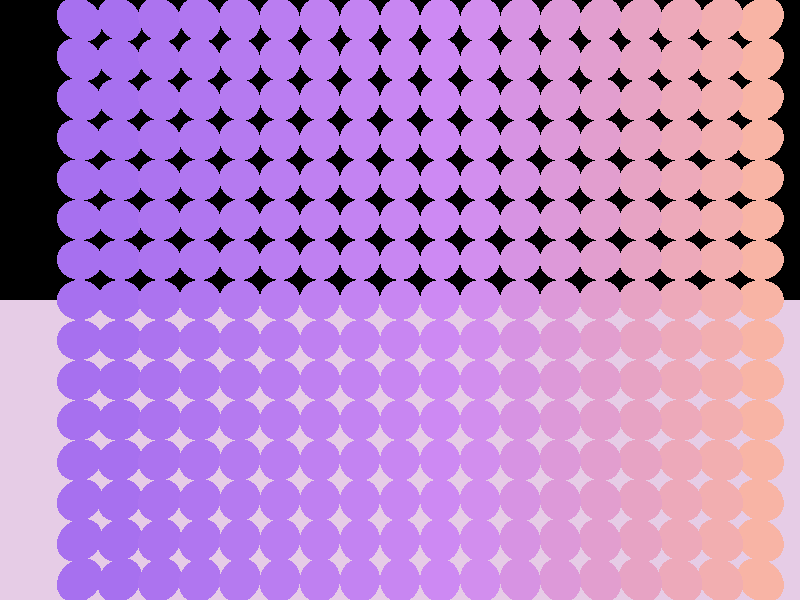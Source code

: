 camera {
  location <0, 0, -15>  
  up <0, 1, 0>  
  right <1.333, 0, 0>  
  look_at <0, 0, 0>  
}

light_source {<10, 10, -10> color rgb <3.5, 3.5, 3.5>}

light_source {<-10, 10, -10> color rgb <1.5, 1.5, 1.5>}

plane { <0, 1, 0>, -12
  pigment { color rgb <0.9, 0.8, 0.9> }
  finish {
     ambient 0.3 diffuse 0.5 specular 0 roughness 0 ior 0 reflection 0.6 refraction 0
  }
  translate <0, 0, 0>
  scale <1, 1, 1>
  rotate <0, 0, 0>
}

sphere { <0, 0, 0>, 0.5
  pigment { color rgb <0.654902, 0.439216, 0.937255> }
  finish {
     ambient 0.2 diffuse 0.4 specular 0 roughness 0 ior 0 reflection 0.8 refraction 0
  }
  translate <-8, -7, 0>
  scale <1, 1, 1>
  rotate <0, 0, 0>
}

sphere { <0, 0, 0>, 0.5
  pigment { color rgb <0.654902, 0.439216, 0.937255> }
  finish {
     ambient 0.2 diffuse 0.4 specular 0 roughness 0 ior 0 reflection 0.8 refraction 0
  }
  translate <-8, -6, 0>
  scale <1, 1, 1>
  rotate <0, 0, 0>
}

sphere { <0, 0, 0>, 0.5
  pigment { color rgb <0.654902, 0.439216, 0.937255> }
  finish {
     ambient 0.2 diffuse 0.4 specular 0 roughness 0 ior 0 reflection 0.8 refraction 0
  }
  translate <-8, -5, 0>
  scale <1, 1, 1>
  rotate <0, 0, 0>
}

sphere { <0, 0, 0>, 0.5
  pigment { color rgb <0.654902, 0.439216, 0.937255> }
  finish {
     ambient 0.2 diffuse 0.4 specular 0 roughness 0 ior 0 reflection 0.8 refraction 0
  }
  translate <-8, -4, 0>
  scale <1, 1, 1>
  rotate <0, 0, 0>
}

sphere { <0, 0, 0>, 0.5
  pigment { color rgb <0.654902, 0.439216, 0.937255> }
  finish {
     ambient 0.2 diffuse 0.4 specular 0 roughness 0 ior 0 reflection 0.8 refraction 0
  }
  translate <-8, -3, 0>
  scale <1, 1, 1>
  rotate <0, 0, 0>
}

sphere { <0, 0, 0>, 0.5
  pigment { color rgb <0.654902, 0.439216, 0.937255> }
  finish {
     ambient 0.2 diffuse 0.4 specular 0 roughness 0 ior 0 reflection 0.8 refraction 0
  }
  translate <-8, -2, 0>
  scale <1, 1, 1>
  rotate <0, 0, 0>
}

sphere { <0, 0, 0>, 0.5
  pigment { color rgb <0.654902, 0.439216, 0.937255> }
  finish {
     ambient 0.2 diffuse 0.4 specular 0 roughness 0 ior 0 reflection 0.8 refraction 0
  }
  translate <-8, -1, 0>
  scale <1, 1, 1>
  rotate <0, 0, 0>
}

sphere { <0, 0, 0>, 0.5
  pigment { color rgb <0.654902, 0.439216, 0.937255> }
  finish {
     ambient 0.2 diffuse 0.4 specular 0 roughness 0 ior 0 reflection 0.8 refraction 0
  }
  translate <-8, 0, 0>
  scale <1, 1, 1>
  rotate <0, 0, 0>
}

sphere { <0, 0, 0>, 0.5
  pigment { color rgb <0.654902, 0.439216, 0.937255> }
  finish {
     ambient 0.2 diffuse 0.4 specular 0 roughness 0 ior 0 reflection 0.8 refraction 0
  }
  translate <-8, 1, 0>
  scale <1, 1, 1>
  rotate <0, 0, 0>
}

sphere { <0, 0, 0>, 0.5
  pigment { color rgb <0.654902, 0.439216, 0.937255> }
  finish {
     ambient 0.2 diffuse 0.4 specular 0 roughness 0 ior 0 reflection 0.8 refraction 0
  }
  translate <-8, 2, 0>
  scale <1, 1, 1>
  rotate <0, 0, 0>
}

sphere { <0, 0, 0>, 0.5
  pigment { color rgb <0.654902, 0.439216, 0.937255> }
  finish {
     ambient 0.2 diffuse 0.4 specular 0 roughness 0 ior 0 reflection 0.8 refraction 0
  }
  translate <-8, 3, 0>
  scale <1, 1, 1>
  rotate <0, 0, 0>
}

sphere { <0, 0, 0>, 0.5
  pigment { color rgb <0.654902, 0.439216, 0.937255> }
  finish {
     ambient 0.2 diffuse 0.4 specular 0 roughness 0 ior 0 reflection 0.8 refraction 0
  }
  translate <-8, 4, 0>
  scale <1, 1, 1>
  rotate <0, 0, 0>
}

sphere { <0, 0, 0>, 0.5
  pigment { color rgb <0.654902, 0.439216, 0.937255> }
  finish {
     ambient 0.2 diffuse 0.4 specular 0 roughness 0 ior 0 reflection 0.8 refraction 0
  }
  translate <-8, 5, 0>
  scale <1, 1, 1>
  rotate <0, 0, 0>
}

sphere { <0, 0, 0>, 0.5
  pigment { color rgb <0.654902, 0.439216, 0.937255> }
  finish {
     ambient 0.2 diffuse 0.4 specular 0 roughness 0 ior 0 reflection 0.8 refraction 0
  }
  translate <-8, 6, 0>
  scale <1, 1, 1>
  rotate <0, 0, 0>
}

sphere { <0, 0, 0>, 0.5
  pigment { color rgb <0.654902, 0.439216, 0.937255> }
  finish {
     ambient 0.2 diffuse 0.4 specular 0 roughness 0 ior 0 reflection 0.8 refraction 0
  }
  translate <-8, 7, 0>
  scale <1, 1, 1>
  rotate <0, 0, 0>
}

sphere { <0, 0, 0>, 0.5
  pigment { color rgb <0.654902, 0.439216, 0.937255> }
  finish {
     ambient 0.2 diffuse 0.4 specular 0 roughness 0 ior 0 reflection 0.8 refraction 0
  }
  translate <-7, -7, 0>
  scale <1, 1, 1>
  rotate <0, 0, 0>
}

sphere { <0, 0, 0>, 0.5
  pigment { color rgb <0.654902, 0.439216, 0.937255> }
  finish {
     ambient 0.2 diffuse 0.4 specular 0 roughness 0 ior 0 reflection 0.8 refraction 0
  }
  translate <-7, -6, 0>
  scale <1, 1, 1>
  rotate <0, 0, 0>
}

sphere { <0, 0, 0>, 0.5
  pigment { color rgb <0.654902, 0.439216, 0.937255> }
  finish {
     ambient 0.2 diffuse 0.4 specular 0 roughness 0 ior 0 reflection 0.8 refraction 0
  }
  translate <-7, -5, 0>
  scale <1, 1, 1>
  rotate <0, 0, 0>
}

sphere { <0, 0, 0>, 0.5
  pigment { color rgb <0.654902, 0.439216, 0.937255> }
  finish {
     ambient 0.2 diffuse 0.4 specular 0 roughness 0 ior 0 reflection 0.8 refraction 0
  }
  translate <-7, -4, 0>
  scale <1, 1, 1>
  rotate <0, 0, 0>
}

sphere { <0, 0, 0>, 0.5
  pigment { color rgb <0.654902, 0.439216, 0.937255> }
  finish {
     ambient 0.2 diffuse 0.4 specular 0 roughness 0 ior 0 reflection 0.8 refraction 0
  }
  translate <-7, -3, 0>
  scale <1, 1, 1>
  rotate <0, 0, 0>
}

sphere { <0, 0, 0>, 0.5
  pigment { color rgb <0.654902, 0.439216, 0.937255> }
  finish {
     ambient 0.2 diffuse 0.4 specular 0 roughness 0 ior 0 reflection 0.8 refraction 0
  }
  translate <-7, -2, 0>
  scale <1, 1, 1>
  rotate <0, 0, 0>
}

sphere { <0, 0, 0>, 0.5
  pigment { color rgb <0.654902, 0.439216, 0.937255> }
  finish {
     ambient 0.2 diffuse 0.4 specular 0 roughness 0 ior 0 reflection 0.8 refraction 0
  }
  translate <-7, -1, 0>
  scale <1, 1, 1>
  rotate <0, 0, 0>
}

sphere { <0, 0, 0>, 0.5
  pigment { color rgb <0.654902, 0.439216, 0.937255> }
  finish {
     ambient 0.2 diffuse 0.4 specular 0 roughness 0 ior 0 reflection 0.8 refraction 0
  }
  translate <-7, 0, 0>
  scale <1, 1, 1>
  rotate <0, 0, 0>
}

sphere { <0, 0, 0>, 0.5
  pigment { color rgb <0.654902, 0.439216, 0.937255> }
  finish {
     ambient 0.2 diffuse 0.4 specular 0 roughness 0 ior 0 reflection 0.8 refraction 0
  }
  translate <-7, 1, 0>
  scale <1, 1, 1>
  rotate <0, 0, 0>
}

sphere { <0, 0, 0>, 0.5
  pigment { color rgb <0.654902, 0.439216, 0.937255> }
  finish {
     ambient 0.2 diffuse 0.4 specular 0 roughness 0 ior 0 reflection 0.8 refraction 0
  }
  translate <-7, 2, 0>
  scale <1, 1, 1>
  rotate <0, 0, 0>
}

sphere { <0, 0, 0>, 0.5
  pigment { color rgb <0.654902, 0.439216, 0.937255> }
  finish {
     ambient 0.2 diffuse 0.4 specular 0 roughness 0 ior 0 reflection 0.8 refraction 0
  }
  translate <-7, 3, 0>
  scale <1, 1, 1>
  rotate <0, 0, 0>
}

sphere { <0, 0, 0>, 0.5
  pigment { color rgb <0.654902, 0.439216, 0.937255> }
  finish {
     ambient 0.2 diffuse 0.4 specular 0 roughness 0 ior 0 reflection 0.8 refraction 0
  }
  translate <-7, 4, 0>
  scale <1, 1, 1>
  rotate <0, 0, 0>
}

sphere { <0, 0, 0>, 0.5
  pigment { color rgb <0.654902, 0.439216, 0.937255> }
  finish {
     ambient 0.2 diffuse 0.4 specular 0 roughness 0 ior 0 reflection 0.8 refraction 0
  }
  translate <-7, 5, 0>
  scale <1, 1, 1>
  rotate <0, 0, 0>
}

sphere { <0, 0, 0>, 0.5
  pigment { color rgb <0.654902, 0.439216, 0.937255> }
  finish {
     ambient 0.2 diffuse 0.4 specular 0 roughness 0 ior 0 reflection 0.8 refraction 0
  }
  translate <-7, 6, 0>
  scale <1, 1, 1>
  rotate <0, 0, 0>
}

sphere { <0, 0, 0>, 0.5
  pigment { color rgb <0.654902, 0.439216, 0.937255> }
  finish {
     ambient 0.2 diffuse 0.4 specular 0 roughness 0 ior 0 reflection 0.8 refraction 0
  }
  translate <-7, 7, 0>
  scale <1, 1, 1>
  rotate <0, 0, 0>
}

sphere { <0, 0, 0>, 0.5
  pigment { color rgb <0.673356, 0.451672, 0.9391> }
  finish {
     ambient 0.2 diffuse 0.4 specular 0 roughness 0 ior 0 reflection 0.8 refraction 0
  }
  translate <-6, -7, 0>
  scale <1, 1, 1>
  rotate <0, 0, 0>
}

sphere { <0, 0, 0>, 0.5
  pigment { color rgb <0.673356, 0.451672, 0.9391> }
  finish {
     ambient 0.2 diffuse 0.4 specular 0 roughness 0 ior 0 reflection 0.8 refraction 0
  }
  translate <-6, -6, 0>
  scale <1, 1, 1>
  rotate <0, 0, 0>
}

sphere { <0, 0, 0>, 0.5
  pigment { color rgb <0.673356, 0.451672, 0.9391> }
  finish {
     ambient 0.2 diffuse 0.4 specular 0 roughness 0 ior 0 reflection 0.8 refraction 0
  }
  translate <-6, -5, 0>
  scale <1, 1, 1>
  rotate <0, 0, 0>
}

sphere { <0, 0, 0>, 0.5
  pigment { color rgb <0.673356, 0.451672, 0.9391> }
  finish {
     ambient 0.2 diffuse 0.4 specular 0 roughness 0 ior 0 reflection 0.8 refraction 0
  }
  translate <-6, -4, 0>
  scale <1, 1, 1>
  rotate <0, 0, 0>
}

sphere { <0, 0, 0>, 0.5
  pigment { color rgb <0.673356, 0.451672, 0.9391> }
  finish {
     ambient 0.2 diffuse 0.4 specular 0 roughness 0 ior 0 reflection 0.8 refraction 0
  }
  translate <-6, -3, 0>
  scale <1, 1, 1>
  rotate <0, 0, 0>
}

sphere { <0, 0, 0>, 0.5
  pigment { color rgb <0.673356, 0.451672, 0.9391> }
  finish {
     ambient 0.2 diffuse 0.4 specular 0 roughness 0 ior 0 reflection 0.8 refraction 0
  }
  translate <-6, -2, 0>
  scale <1, 1, 1>
  rotate <0, 0, 0>
}

sphere { <0, 0, 0>, 0.5
  pigment { color rgb <0.673356, 0.451672, 0.9391> }
  finish {
     ambient 0.2 diffuse 0.4 specular 0 roughness 0 ior 0 reflection 0.8 refraction 0
  }
  translate <-6, -1, 0>
  scale <1, 1, 1>
  rotate <0, 0, 0>
}

sphere { <0, 0, 0>, 0.5
  pigment { color rgb <0.673356, 0.451672, 0.9391> }
  finish {
     ambient 0.2 diffuse 0.4 specular 0 roughness 0 ior 0 reflection 0.8 refraction 0
  }
  translate <-6, 0, 0>
  scale <1, 1, 1>
  rotate <0, 0, 0>
}

sphere { <0, 0, 0>, 0.5
  pigment { color rgb <0.673356, 0.451672, 0.9391> }
  finish {
     ambient 0.2 diffuse 0.4 specular 0 roughness 0 ior 0 reflection 0.8 refraction 0
  }
  translate <-6, 1, 0>
  scale <1, 1, 1>
  rotate <0, 0, 0>
}

sphere { <0, 0, 0>, 0.5
  pigment { color rgb <0.673356, 0.451672, 0.9391> }
  finish {
     ambient 0.2 diffuse 0.4 specular 0 roughness 0 ior 0 reflection 0.8 refraction 0
  }
  translate <-6, 2, 0>
  scale <1, 1, 1>
  rotate <0, 0, 0>
}

sphere { <0, 0, 0>, 0.5
  pigment { color rgb <0.673356, 0.451672, 0.9391> }
  finish {
     ambient 0.2 diffuse 0.4 specular 0 roughness 0 ior 0 reflection 0.8 refraction 0
  }
  translate <-6, 3, 0>
  scale <1, 1, 1>
  rotate <0, 0, 0>
}

sphere { <0, 0, 0>, 0.5
  pigment { color rgb <0.673356, 0.451672, 0.9391> }
  finish {
     ambient 0.2 diffuse 0.4 specular 0 roughness 0 ior 0 reflection 0.8 refraction 0
  }
  translate <-6, 4, 0>
  scale <1, 1, 1>
  rotate <0, 0, 0>
}

sphere { <0, 0, 0>, 0.5
  pigment { color rgb <0.673356, 0.451672, 0.9391> }
  finish {
     ambient 0.2 diffuse 0.4 specular 0 roughness 0 ior 0 reflection 0.8 refraction 0
  }
  translate <-6, 5, 0>
  scale <1, 1, 1>
  rotate <0, 0, 0>
}

sphere { <0, 0, 0>, 0.5
  pigment { color rgb <0.673356, 0.451672, 0.9391> }
  finish {
     ambient 0.2 diffuse 0.4 specular 0 roughness 0 ior 0 reflection 0.8 refraction 0
  }
  translate <-6, 6, 0>
  scale <1, 1, 1>
  rotate <0, 0, 0>
}

sphere { <0, 0, 0>, 0.5
  pigment { color rgb <0.673356, 0.451672, 0.9391> }
  finish {
     ambient 0.2 diffuse 0.4 specular 0 roughness 0 ior 0 reflection 0.8 refraction 0
  }
  translate <-6, 7, 0>
  scale <1, 1, 1>
  rotate <0, 0, 0>
}

sphere { <0, 0, 0>, 0.5
  pigment { color rgb <0.691811, 0.464129, 0.940946> }
  finish {
     ambient 0.2 diffuse 0.4 specular 0 roughness 0 ior 0 reflection 0.8 refraction 0
  }
  translate <-5, -7, 0>
  scale <1, 1, 1>
  rotate <0, 0, 0>
}

sphere { <0, 0, 0>, 0.5
  pigment { color rgb <0.691811, 0.464129, 0.940946> }
  finish {
     ambient 0.2 diffuse 0.4 specular 0 roughness 0 ior 0 reflection 0.8 refraction 0
  }
  translate <-5, -6, 0>
  scale <1, 1, 1>
  rotate <0, 0, 0>
}

sphere { <0, 0, 0>, 0.5
  pigment { color rgb <0.691811, 0.464129, 0.940946> }
  finish {
     ambient 0.2 diffuse 0.4 specular 0 roughness 0 ior 0 reflection 0.8 refraction 0
  }
  translate <-5, -5, 0>
  scale <1, 1, 1>
  rotate <0, 0, 0>
}

sphere { <0, 0, 0>, 0.5
  pigment { color rgb <0.691811, 0.464129, 0.940946> }
  finish {
     ambient 0.2 diffuse 0.4 specular 0 roughness 0 ior 0 reflection 0.8 refraction 0
  }
  translate <-5, -4, 0>
  scale <1, 1, 1>
  rotate <0, 0, 0>
}

sphere { <0, 0, 0>, 0.5
  pigment { color rgb <0.691811, 0.464129, 0.940946> }
  finish {
     ambient 0.2 diffuse 0.4 specular 0 roughness 0 ior 0 reflection 0.8 refraction 0
  }
  translate <-5, -3, 0>
  scale <1, 1, 1>
  rotate <0, 0, 0>
}

sphere { <0, 0, 0>, 0.5
  pigment { color rgb <0.691811, 0.464129, 0.940946> }
  finish {
     ambient 0.2 diffuse 0.4 specular 0 roughness 0 ior 0 reflection 0.8 refraction 0
  }
  translate <-5, -2, 0>
  scale <1, 1, 1>
  rotate <0, 0, 0>
}

sphere { <0, 0, 0>, 0.5
  pigment { color rgb <0.691811, 0.464129, 0.940946> }
  finish {
     ambient 0.2 diffuse 0.4 specular 0 roughness 0 ior 0 reflection 0.8 refraction 0
  }
  translate <-5, -1, 0>
  scale <1, 1, 1>
  rotate <0, 0, 0>
}

sphere { <0, 0, 0>, 0.5
  pigment { color rgb <0.691811, 0.464129, 0.940946> }
  finish {
     ambient 0.2 diffuse 0.4 specular 0 roughness 0 ior 0 reflection 0.8 refraction 0
  }
  translate <-5, 0, 0>
  scale <1, 1, 1>
  rotate <0, 0, 0>
}

sphere { <0, 0, 0>, 0.5
  pigment { color rgb <0.691811, 0.464129, 0.940946> }
  finish {
     ambient 0.2 diffuse 0.4 specular 0 roughness 0 ior 0 reflection 0.8 refraction 0
  }
  translate <-5, 1, 0>
  scale <1, 1, 1>
  rotate <0, 0, 0>
}

sphere { <0, 0, 0>, 0.5
  pigment { color rgb <0.691811, 0.464129, 0.940946> }
  finish {
     ambient 0.2 diffuse 0.4 specular 0 roughness 0 ior 0 reflection 0.8 refraction 0
  }
  translate <-5, 2, 0>
  scale <1, 1, 1>
  rotate <0, 0, 0>
}

sphere { <0, 0, 0>, 0.5
  pigment { color rgb <0.691811, 0.464129, 0.940946> }
  finish {
     ambient 0.2 diffuse 0.4 specular 0 roughness 0 ior 0 reflection 0.8 refraction 0
  }
  translate <-5, 3, 0>
  scale <1, 1, 1>
  rotate <0, 0, 0>
}

sphere { <0, 0, 0>, 0.5
  pigment { color rgb <0.691811, 0.464129, 0.940946> }
  finish {
     ambient 0.2 diffuse 0.4 specular 0 roughness 0 ior 0 reflection 0.8 refraction 0
  }
  translate <-5, 4, 0>
  scale <1, 1, 1>
  rotate <0, 0, 0>
}

sphere { <0, 0, 0>, 0.5
  pigment { color rgb <0.691811, 0.464129, 0.940946> }
  finish {
     ambient 0.2 diffuse 0.4 specular 0 roughness 0 ior 0 reflection 0.8 refraction 0
  }
  translate <-5, 5, 0>
  scale <1, 1, 1>
  rotate <0, 0, 0>
}

sphere { <0, 0, 0>, 0.5
  pigment { color rgb <0.691811, 0.464129, 0.940946> }
  finish {
     ambient 0.2 diffuse 0.4 specular 0 roughness 0 ior 0 reflection 0.8 refraction 0
  }
  translate <-5, 6, 0>
  scale <1, 1, 1>
  rotate <0, 0, 0>
}

sphere { <0, 0, 0>, 0.5
  pigment { color rgb <0.691811, 0.464129, 0.940946> }
  finish {
     ambient 0.2 diffuse 0.4 specular 0 roughness 0 ior 0 reflection 0.8 refraction 0
  }
  translate <-5, 7, 0>
  scale <1, 1, 1>
  rotate <0, 0, 0>
}

sphere { <0, 0, 0>, 0.5
  pigment { color rgb <0.710265, 0.476586, 0.942791> }
  finish {
     ambient 0.2 diffuse 0.4 specular 0 roughness 0 ior 0 reflection 0.8 refraction 0
  }
  translate <-4, -7, 0>
  scale <1, 1, 1>
  rotate <0, 0, 0>
}

sphere { <0, 0, 0>, 0.5
  pigment { color rgb <0.710265, 0.476586, 0.942791> }
  finish {
     ambient 0.2 diffuse 0.4 specular 0 roughness 0 ior 0 reflection 0.8 refraction 0
  }
  translate <-4, -6, 0>
  scale <1, 1, 1>
  rotate <0, 0, 0>
}

sphere { <0, 0, 0>, 0.5
  pigment { color rgb <0.710265, 0.476586, 0.942791> }
  finish {
     ambient 0.2 diffuse 0.4 specular 0 roughness 0 ior 0 reflection 0.8 refraction 0
  }
  translate <-4, -5, 0>
  scale <1, 1, 1>
  rotate <0, 0, 0>
}

sphere { <0, 0, 0>, 0.5
  pigment { color rgb <0.710265, 0.476586, 0.942791> }
  finish {
     ambient 0.2 diffuse 0.4 specular 0 roughness 0 ior 0 reflection 0.8 refraction 0
  }
  translate <-4, -4, 0>
  scale <1, 1, 1>
  rotate <0, 0, 0>
}

sphere { <0, 0, 0>, 0.5
  pigment { color rgb <0.710265, 0.476586, 0.942791> }
  finish {
     ambient 0.2 diffuse 0.4 specular 0 roughness 0 ior 0 reflection 0.8 refraction 0
  }
  translate <-4, -3, 0>
  scale <1, 1, 1>
  rotate <0, 0, 0>
}

sphere { <0, 0, 0>, 0.5
  pigment { color rgb <0.710265, 0.476586, 0.942791> }
  finish {
     ambient 0.2 diffuse 0.4 specular 0 roughness 0 ior 0 reflection 0.8 refraction 0
  }
  translate <-4, -2, 0>
  scale <1, 1, 1>
  rotate <0, 0, 0>
}

sphere { <0, 0, 0>, 0.5
  pigment { color rgb <0.710265, 0.476586, 0.942791> }
  finish {
     ambient 0.2 diffuse 0.4 specular 0 roughness 0 ior 0 reflection 0.8 refraction 0
  }
  translate <-4, -1, 0>
  scale <1, 1, 1>
  rotate <0, 0, 0>
}

sphere { <0, 0, 0>, 0.5
  pigment { color rgb <0.710265, 0.476586, 0.942791> }
  finish {
     ambient 0.2 diffuse 0.4 specular 0 roughness 0 ior 0 reflection 0.8 refraction 0
  }
  translate <-4, 0, 0>
  scale <1, 1, 1>
  rotate <0, 0, 0>
}

sphere { <0, 0, 0>, 0.5
  pigment { color rgb <0.710265, 0.476586, 0.942791> }
  finish {
     ambient 0.2 diffuse 0.4 specular 0 roughness 0 ior 0 reflection 0.8 refraction 0
  }
  translate <-4, 1, 0>
  scale <1, 1, 1>
  rotate <0, 0, 0>
}

sphere { <0, 0, 0>, 0.5
  pigment { color rgb <0.710265, 0.476586, 0.942791> }
  finish {
     ambient 0.2 diffuse 0.4 specular 0 roughness 0 ior 0 reflection 0.8 refraction 0
  }
  translate <-4, 2, 0>
  scale <1, 1, 1>
  rotate <0, 0, 0>
}

sphere { <0, 0, 0>, 0.5
  pigment { color rgb <0.710265, 0.476586, 0.942791> }
  finish {
     ambient 0.2 diffuse 0.4 specular 0 roughness 0 ior 0 reflection 0.8 refraction 0
  }
  translate <-4, 3, 0>
  scale <1, 1, 1>
  rotate <0, 0, 0>
}

sphere { <0, 0, 0>, 0.5
  pigment { color rgb <0.710265, 0.476586, 0.942791> }
  finish {
     ambient 0.2 diffuse 0.4 specular 0 roughness 0 ior 0 reflection 0.8 refraction 0
  }
  translate <-4, 4, 0>
  scale <1, 1, 1>
  rotate <0, 0, 0>
}

sphere { <0, 0, 0>, 0.5
  pigment { color rgb <0.710265, 0.476586, 0.942791> }
  finish {
     ambient 0.2 diffuse 0.4 specular 0 roughness 0 ior 0 reflection 0.8 refraction 0
  }
  translate <-4, 5, 0>
  scale <1, 1, 1>
  rotate <0, 0, 0>
}

sphere { <0, 0, 0>, 0.5
  pigment { color rgb <0.710265, 0.476586, 0.942791> }
  finish {
     ambient 0.2 diffuse 0.4 specular 0 roughness 0 ior 0 reflection 0.8 refraction 0
  }
  translate <-4, 6, 0>
  scale <1, 1, 1>
  rotate <0, 0, 0>
}

sphere { <0, 0, 0>, 0.5
  pigment { color rgb <0.710265, 0.476586, 0.942791> }
  finish {
     ambient 0.2 diffuse 0.4 specular 0 roughness 0 ior 0 reflection 0.8 refraction 0
  }
  translate <-4, 7, 0>
  scale <1, 1, 1>
  rotate <0, 0, 0>
}

sphere { <0, 0, 0>, 0.5
  pigment { color rgb <0.72872, 0.489043, 0.944637> }
  finish {
     ambient 0.2 diffuse 0.4 specular 0 roughness 0 ior 0 reflection 0.8 refraction 0
  }
  translate <-3, -7, 0>
  scale <1, 1, 1>
  rotate <0, 0, 0>
}

sphere { <0, 0, 0>, 0.5
  pigment { color rgb <0.72872, 0.489043, 0.944637> }
  finish {
     ambient 0.2 diffuse 0.4 specular 0 roughness 0 ior 0 reflection 0.8 refraction 0
  }
  translate <-3, -6, 0>
  scale <1, 1, 1>
  rotate <0, 0, 0>
}

sphere { <0, 0, 0>, 0.5
  pigment { color rgb <0.72872, 0.489043, 0.944637> }
  finish {
     ambient 0.2 diffuse 0.4 specular 0 roughness 0 ior 0 reflection 0.8 refraction 0
  }
  translate <-3, -5, 0>
  scale <1, 1, 1>
  rotate <0, 0, 0>
}

sphere { <0, 0, 0>, 0.5
  pigment { color rgb <0.72872, 0.489043, 0.944637> }
  finish {
     ambient 0.2 diffuse 0.4 specular 0 roughness 0 ior 0 reflection 0.8 refraction 0
  }
  translate <-3, -4, 0>
  scale <1, 1, 1>
  rotate <0, 0, 0>
}

sphere { <0, 0, 0>, 0.5
  pigment { color rgb <0.72872, 0.489043, 0.944637> }
  finish {
     ambient 0.2 diffuse 0.4 specular 0 roughness 0 ior 0 reflection 0.8 refraction 0
  }
  translate <-3, -3, 0>
  scale <1, 1, 1>
  rotate <0, 0, 0>
}

sphere { <0, 0, 0>, 0.5
  pigment { color rgb <0.72872, 0.489043, 0.944637> }
  finish {
     ambient 0.2 diffuse 0.4 specular 0 roughness 0 ior 0 reflection 0.8 refraction 0
  }
  translate <-3, -2, 0>
  scale <1, 1, 1>
  rotate <0, 0, 0>
}

sphere { <0, 0, 0>, 0.5
  pigment { color rgb <0.72872, 0.489043, 0.944637> }
  finish {
     ambient 0.2 diffuse 0.4 specular 0 roughness 0 ior 0 reflection 0.8 refraction 0
  }
  translate <-3, -1, 0>
  scale <1, 1, 1>
  rotate <0, 0, 0>
}

sphere { <0, 0, 0>, 0.5
  pigment { color rgb <0.72872, 0.489043, 0.944637> }
  finish {
     ambient 0.2 diffuse 0.4 specular 0 roughness 0 ior 0 reflection 0.8 refraction 0
  }
  translate <-3, 0, 0>
  scale <1, 1, 1>
  rotate <0, 0, 0>
}

sphere { <0, 0, 0>, 0.5
  pigment { color rgb <0.72872, 0.489043, 0.944637> }
  finish {
     ambient 0.2 diffuse 0.4 specular 0 roughness 0 ior 0 reflection 0.8 refraction 0
  }
  translate <-3, 1, 0>
  scale <1, 1, 1>
  rotate <0, 0, 0>
}

sphere { <0, 0, 0>, 0.5
  pigment { color rgb <0.72872, 0.489043, 0.944637> }
  finish {
     ambient 0.2 diffuse 0.4 specular 0 roughness 0 ior 0 reflection 0.8 refraction 0
  }
  translate <-3, 2, 0>
  scale <1, 1, 1>
  rotate <0, 0, 0>
}

sphere { <0, 0, 0>, 0.5
  pigment { color rgb <0.72872, 0.489043, 0.944637> }
  finish {
     ambient 0.2 diffuse 0.4 specular 0 roughness 0 ior 0 reflection 0.8 refraction 0
  }
  translate <-3, 3, 0>
  scale <1, 1, 1>
  rotate <0, 0, 0>
}

sphere { <0, 0, 0>, 0.5
  pigment { color rgb <0.72872, 0.489043, 0.944637> }
  finish {
     ambient 0.2 diffuse 0.4 specular 0 roughness 0 ior 0 reflection 0.8 refraction 0
  }
  translate <-3, 4, 0>
  scale <1, 1, 1>
  rotate <0, 0, 0>
}

sphere { <0, 0, 0>, 0.5
  pigment { color rgb <0.72872, 0.489043, 0.944637> }
  finish {
     ambient 0.2 diffuse 0.4 specular 0 roughness 0 ior 0 reflection 0.8 refraction 0
  }
  translate <-3, 5, 0>
  scale <1, 1, 1>
  rotate <0, 0, 0>
}

sphere { <0, 0, 0>, 0.5
  pigment { color rgb <0.72872, 0.489043, 0.944637> }
  finish {
     ambient 0.2 diffuse 0.4 specular 0 roughness 0 ior 0 reflection 0.8 refraction 0
  }
  translate <-3, 6, 0>
  scale <1, 1, 1>
  rotate <0, 0, 0>
}

sphere { <0, 0, 0>, 0.5
  pigment { color rgb <0.72872, 0.489043, 0.944637> }
  finish {
     ambient 0.2 diffuse 0.4 specular 0 roughness 0 ior 0 reflection 0.8 refraction 0
  }
  translate <-3, 7, 0>
  scale <1, 1, 1>
  rotate <0, 0, 0>
}

sphere { <0, 0, 0>, 0.5
  pigment { color rgb <0.747174, 0.501499, 0.946482> }
  finish {
     ambient 0.2 diffuse 0.4 specular 0 roughness 0 ior 0 reflection 0.8 refraction 0
  }
  translate <-2, -7, 0>
  scale <1, 1, 1>
  rotate <0, 0, 0>
}

sphere { <0, 0, 0>, 0.5
  pigment { color rgb <0.747174, 0.501499, 0.946482> }
  finish {
     ambient 0.2 diffuse 0.4 specular 0 roughness 0 ior 0 reflection 0.8 refraction 0
  }
  translate <-2, -6, 0>
  scale <1, 1, 1>
  rotate <0, 0, 0>
}

sphere { <0, 0, 0>, 0.5
  pigment { color rgb <0.747174, 0.501499, 0.946482> }
  finish {
     ambient 0.2 diffuse 0.4 specular 0 roughness 0 ior 0 reflection 0.8 refraction 0
  }
  translate <-2, -5, 0>
  scale <1, 1, 1>
  rotate <0, 0, 0>
}

sphere { <0, 0, 0>, 0.5
  pigment { color rgb <0.747174, 0.501499, 0.946482> }
  finish {
     ambient 0.2 diffuse 0.4 specular 0 roughness 0 ior 0 reflection 0.8 refraction 0
  }
  translate <-2, -4, 0>
  scale <1, 1, 1>
  rotate <0, 0, 0>
}

sphere { <0, 0, 0>, 0.5
  pigment { color rgb <0.747174, 0.501499, 0.946482> }
  finish {
     ambient 0.2 diffuse 0.4 specular 0 roughness 0 ior 0 reflection 0.8 refraction 0
  }
  translate <-2, -3, 0>
  scale <1, 1, 1>
  rotate <0, 0, 0>
}

sphere { <0, 0, 0>, 0.5
  pigment { color rgb <0.747174, 0.501499, 0.946482> }
  finish {
     ambient 0.2 diffuse 0.4 specular 0 roughness 0 ior 0 reflection 0.8 refraction 0
  }
  translate <-2, -2, 0>
  scale <1, 1, 1>
  rotate <0, 0, 0>
}

sphere { <0, 0, 0>, 0.5
  pigment { color rgb <0.747174, 0.501499, 0.946482> }
  finish {
     ambient 0.2 diffuse 0.4 specular 0 roughness 0 ior 0 reflection 0.8 refraction 0
  }
  translate <-2, -1, 0>
  scale <1, 1, 1>
  rotate <0, 0, 0>
}

sphere { <0, 0, 0>, 0.5
  pigment { color rgb <0.747174, 0.501499, 0.946482> }
  finish {
     ambient 0.2 diffuse 0.4 specular 0 roughness 0 ior 0 reflection 0.8 refraction 0
  }
  translate <-2, 0, 0>
  scale <1, 1, 1>
  rotate <0, 0, 0>
}

sphere { <0, 0, 0>, 0.5
  pigment { color rgb <0.747174, 0.501499, 0.946482> }
  finish {
     ambient 0.2 diffuse 0.4 specular 0 roughness 0 ior 0 reflection 0.8 refraction 0
  }
  translate <-2, 1, 0>
  scale <1, 1, 1>
  rotate <0, 0, 0>
}

sphere { <0, 0, 0>, 0.5
  pigment { color rgb <0.747174, 0.501499, 0.946482> }
  finish {
     ambient 0.2 diffuse 0.4 specular 0 roughness 0 ior 0 reflection 0.8 refraction 0
  }
  translate <-2, 2, 0>
  scale <1, 1, 1>
  rotate <0, 0, 0>
}

sphere { <0, 0, 0>, 0.5
  pigment { color rgb <0.747174, 0.501499, 0.946482> }
  finish {
     ambient 0.2 diffuse 0.4 specular 0 roughness 0 ior 0 reflection 0.8 refraction 0
  }
  translate <-2, 3, 0>
  scale <1, 1, 1>
  rotate <0, 0, 0>
}

sphere { <0, 0, 0>, 0.5
  pigment { color rgb <0.747174, 0.501499, 0.946482> }
  finish {
     ambient 0.2 diffuse 0.4 specular 0 roughness 0 ior 0 reflection 0.8 refraction 0
  }
  translate <-2, 4, 0>
  scale <1, 1, 1>
  rotate <0, 0, 0>
}

sphere { <0, 0, 0>, 0.5
  pigment { color rgb <0.747174, 0.501499, 0.946482> }
  finish {
     ambient 0.2 diffuse 0.4 specular 0 roughness 0 ior 0 reflection 0.8 refraction 0
  }
  translate <-2, 5, 0>
  scale <1, 1, 1>
  rotate <0, 0, 0>
}

sphere { <0, 0, 0>, 0.5
  pigment { color rgb <0.747174, 0.501499, 0.946482> }
  finish {
     ambient 0.2 diffuse 0.4 specular 0 roughness 0 ior 0 reflection 0.8 refraction 0
  }
  translate <-2, 6, 0>
  scale <1, 1, 1>
  rotate <0, 0, 0>
}

sphere { <0, 0, 0>, 0.5
  pigment { color rgb <0.747174, 0.501499, 0.946482> }
  finish {
     ambient 0.2 diffuse 0.4 specular 0 roughness 0 ior 0 reflection 0.8 refraction 0
  }
  translate <-2, 7, 0>
  scale <1, 1, 1>
  rotate <0, 0, 0>
}

sphere { <0, 0, 0>, 0.5
  pigment { color rgb <0.765629, 0.513956, 0.948328> }
  finish {
     ambient 0.2 diffuse 0.4 specular 0 roughness 0 ior 0 reflection 0.8 refraction 0
  }
  translate <-1, -7, 0>
  scale <1, 1, 1>
  rotate <0, 0, 0>
}

sphere { <0, 0, 0>, 0.5
  pigment { color rgb <0.765629, 0.513956, 0.948328> }
  finish {
     ambient 0.2 diffuse 0.4 specular 0 roughness 0 ior 0 reflection 0.8 refraction 0
  }
  translate <-1, -6, 0>
  scale <1, 1, 1>
  rotate <0, 0, 0>
}

sphere { <0, 0, 0>, 0.5
  pigment { color rgb <0.765629, 0.513956, 0.948328> }
  finish {
     ambient 0.2 diffuse 0.4 specular 0 roughness 0 ior 0 reflection 0.8 refraction 0
  }
  translate <-1, -5, 0>
  scale <1, 1, 1>
  rotate <0, 0, 0>
}

sphere { <0, 0, 0>, 0.5
  pigment { color rgb <0.765629, 0.513956, 0.948328> }
  finish {
     ambient 0.2 diffuse 0.4 specular 0 roughness 0 ior 0 reflection 0.8 refraction 0
  }
  translate <-1, -4, 0>
  scale <1, 1, 1>
  rotate <0, 0, 0>
}

sphere { <0, 0, 0>, 0.5
  pigment { color rgb <0.765629, 0.513956, 0.948328> }
  finish {
     ambient 0.2 diffuse 0.4 specular 0 roughness 0 ior 0 reflection 0.8 refraction 0
  }
  translate <-1, -3, 0>
  scale <1, 1, 1>
  rotate <0, 0, 0>
}

sphere { <0, 0, 0>, 0.5
  pigment { color rgb <0.765629, 0.513956, 0.948328> }
  finish {
     ambient 0.2 diffuse 0.4 specular 0 roughness 0 ior 0 reflection 0.8 refraction 0
  }
  translate <-1, -2, 0>
  scale <1, 1, 1>
  rotate <0, 0, 0>
}

sphere { <0, 0, 0>, 0.5
  pigment { color rgb <0.765629, 0.513956, 0.948328> }
  finish {
     ambient 0.2 diffuse 0.4 specular 0 roughness 0 ior 0 reflection 0.8 refraction 0
  }
  translate <-1, -1, 0>
  scale <1, 1, 1>
  rotate <0, 0, 0>
}

sphere { <0, 0, 0>, 0.5
  pigment { color rgb <0.765629, 0.513956, 0.948328> }
  finish {
     ambient 0.2 diffuse 0.4 specular 0 roughness 0 ior 0 reflection 0.8 refraction 0
  }
  translate <-1, 0, 0>
  scale <1, 1, 1>
  rotate <0, 0, 0>
}

sphere { <0, 0, 0>, 0.5
  pigment { color rgb <0.765629, 0.513956, 0.948328> }
  finish {
     ambient 0.2 diffuse 0.4 specular 0 roughness 0 ior 0 reflection 0.8 refraction 0
  }
  translate <-1, 1, 0>
  scale <1, 1, 1>
  rotate <0, 0, 0>
}

sphere { <0, 0, 0>, 0.5
  pigment { color rgb <0.765629, 0.513956, 0.948328> }
  finish {
     ambient 0.2 diffuse 0.4 specular 0 roughness 0 ior 0 reflection 0.8 refraction 0
  }
  translate <-1, 2, 0>
  scale <1, 1, 1>
  rotate <0, 0, 0>
}

sphere { <0, 0, 0>, 0.5
  pigment { color rgb <0.765629, 0.513956, 0.948328> }
  finish {
     ambient 0.2 diffuse 0.4 specular 0 roughness 0 ior 0 reflection 0.8 refraction 0
  }
  translate <-1, 3, 0>
  scale <1, 1, 1>
  rotate <0, 0, 0>
}

sphere { <0, 0, 0>, 0.5
  pigment { color rgb <0.765629, 0.513956, 0.948328> }
  finish {
     ambient 0.2 diffuse 0.4 specular 0 roughness 0 ior 0 reflection 0.8 refraction 0
  }
  translate <-1, 4, 0>
  scale <1, 1, 1>
  rotate <0, 0, 0>
}

sphere { <0, 0, 0>, 0.5
  pigment { color rgb <0.765629, 0.513956, 0.948328> }
  finish {
     ambient 0.2 diffuse 0.4 specular 0 roughness 0 ior 0 reflection 0.8 refraction 0
  }
  translate <-1, 5, 0>
  scale <1, 1, 1>
  rotate <0, 0, 0>
}

sphere { <0, 0, 0>, 0.5
  pigment { color rgb <0.765629, 0.513956, 0.948328> }
  finish {
     ambient 0.2 diffuse 0.4 specular 0 roughness 0 ior 0 reflection 0.8 refraction 0
  }
  translate <-1, 6, 0>
  scale <1, 1, 1>
  rotate <0, 0, 0>
}

sphere { <0, 0, 0>, 0.5
  pigment { color rgb <0.765629, 0.513956, 0.948328> }
  finish {
     ambient 0.2 diffuse 0.4 specular 0 roughness 0 ior 0 reflection 0.8 refraction 0
  }
  translate <-1, 7, 0>
  scale <1, 1, 1>
  rotate <0, 0, 0>
}

sphere { <0, 0, 0>, 0.5
  pigment { color rgb <0.784083, 0.526413, 0.950173> }
  finish {
     ambient 0.2 diffuse 0.4 specular 0 roughness 0 ior 0 reflection 0.8 refraction 0
  }
  translate <0, -7, 0>
  scale <1, 1, 1>
  rotate <0, 0, 0>
}

sphere { <0, 0, 0>, 0.5
  pigment { color rgb <0.784083, 0.526413, 0.950173> }
  finish {
     ambient 0.2 diffuse 0.4 specular 0 roughness 0 ior 0 reflection 0.8 refraction 0
  }
  translate <0, -6, 0>
  scale <1, 1, 1>
  rotate <0, 0, 0>
}

sphere { <0, 0, 0>, 0.5
  pigment { color rgb <0.784083, 0.526413, 0.950173> }
  finish {
     ambient 0.2 diffuse 0.4 specular 0 roughness 0 ior 0 reflection 0.8 refraction 0
  }
  translate <0, -5, 0>
  scale <1, 1, 1>
  rotate <0, 0, 0>
}

sphere { <0, 0, 0>, 0.5
  pigment { color rgb <0.784083, 0.526413, 0.950173> }
  finish {
     ambient 0.2 diffuse 0.4 specular 0 roughness 0 ior 0 reflection 0.8 refraction 0
  }
  translate <0, -4, 0>
  scale <1, 1, 1>
  rotate <0, 0, 0>
}

sphere { <0, 0, 0>, 0.5
  pigment { color rgb <0.784083, 0.526413, 0.950173> }
  finish {
     ambient 0.2 diffuse 0.4 specular 0 roughness 0 ior 0 reflection 0.8 refraction 0
  }
  translate <0, -3, 0>
  scale <1, 1, 1>
  rotate <0, 0, 0>
}

sphere { <0, 0, 0>, 0.5
  pigment { color rgb <0.784083, 0.526413, 0.950173> }
  finish {
     ambient 0.2 diffuse 0.4 specular 0 roughness 0 ior 0 reflection 0.8 refraction 0
  }
  translate <0, -2, 0>
  scale <1, 1, 1>
  rotate <0, 0, 0>
}

sphere { <0, 0, 0>, 0.5
  pigment { color rgb <0.784083, 0.526413, 0.950173> }
  finish {
     ambient 0.2 diffuse 0.4 specular 0 roughness 0 ior 0 reflection 0.8 refraction 0
  }
  translate <0, -1, 0>
  scale <1, 1, 1>
  rotate <0, 0, 0>
}

sphere { <0, 0, 0>, 0.5
  pigment { color rgb <0.784083, 0.526413, 0.950173> }
  finish {
     ambient 0.2 diffuse 0.4 specular 0 roughness 0 ior 0 reflection 0.8 refraction 0
  }
  translate <0, 0, 0>
  scale <1, 1, 1>
  rotate <0, 0, 0>
}

sphere { <0, 0, 0>, 0.5
  pigment { color rgb <0.784083, 0.526413, 0.950173> }
  finish {
     ambient 0.2 diffuse 0.4 specular 0 roughness 0 ior 0 reflection 0.8 refraction 0
  }
  translate <0, 1, 0>
  scale <1, 1, 1>
  rotate <0, 0, 0>
}

sphere { <0, 0, 0>, 0.5
  pigment { color rgb <0.784083, 0.526413, 0.950173> }
  finish {
     ambient 0.2 diffuse 0.4 specular 0 roughness 0 ior 0 reflection 0.8 refraction 0
  }
  translate <0, 2, 0>
  scale <1, 1, 1>
  rotate <0, 0, 0>
}

sphere { <0, 0, 0>, 0.5
  pigment { color rgb <0.784083, 0.526413, 0.950173> }
  finish {
     ambient 0.2 diffuse 0.4 specular 0 roughness 0 ior 0 reflection 0.8 refraction 0
  }
  translate <0, 3, 0>
  scale <1, 1, 1>
  rotate <0, 0, 0>
}

sphere { <0, 0, 0>, 0.5
  pigment { color rgb <0.784083, 0.526413, 0.950173> }
  finish {
     ambient 0.2 diffuse 0.4 specular 0 roughness 0 ior 0 reflection 0.8 refraction 0
  }
  translate <0, 4, 0>
  scale <1, 1, 1>
  rotate <0, 0, 0>
}

sphere { <0, 0, 0>, 0.5
  pigment { color rgb <0.784083, 0.526413, 0.950173> }
  finish {
     ambient 0.2 diffuse 0.4 specular 0 roughness 0 ior 0 reflection 0.8 refraction 0
  }
  translate <0, 5, 0>
  scale <1, 1, 1>
  rotate <0, 0, 0>
}

sphere { <0, 0, 0>, 0.5
  pigment { color rgb <0.784083, 0.526413, 0.950173> }
  finish {
     ambient 0.2 diffuse 0.4 specular 0 roughness 0 ior 0 reflection 0.8 refraction 0
  }
  translate <0, 6, 0>
  scale <1, 1, 1>
  rotate <0, 0, 0>
}

sphere { <0, 0, 0>, 0.5
  pigment { color rgb <0.784083, 0.526413, 0.950173> }
  finish {
     ambient 0.2 diffuse 0.4 specular 0 roughness 0 ior 0 reflection 0.8 refraction 0
  }
  translate <0, 7, 0>
  scale <1, 1, 1>
  rotate <0, 0, 0>
}

sphere { <0, 0, 0>, 0.5
  pigment { color rgb <0.802538, 0.53887, 0.952018> }
  finish {
     ambient 0.2 diffuse 0.4 specular 0 roughness 0 ior 0 reflection 0.8 refraction 0
  }
  translate <1, -7, 0>
  scale <1, 1, 1>
  rotate <0, 0, 0>
}

sphere { <0, 0, 0>, 0.5
  pigment { color rgb <0.802538, 0.53887, 0.952018> }
  finish {
     ambient 0.2 diffuse 0.4 specular 0 roughness 0 ior 0 reflection 0.8 refraction 0
  }
  translate <1, -6, 0>
  scale <1, 1, 1>
  rotate <0, 0, 0>
}

sphere { <0, 0, 0>, 0.5
  pigment { color rgb <0.802538, 0.53887, 0.952018> }
  finish {
     ambient 0.2 diffuse 0.4 specular 0 roughness 0 ior 0 reflection 0.8 refraction 0
  }
  translate <1, -5, 0>
  scale <1, 1, 1>
  rotate <0, 0, 0>
}

sphere { <0, 0, 0>, 0.5
  pigment { color rgb <0.802538, 0.53887, 0.952018> }
  finish {
     ambient 0.2 diffuse 0.4 specular 0 roughness 0 ior 0 reflection 0.8 refraction 0
  }
  translate <1, -4, 0>
  scale <1, 1, 1>
  rotate <0, 0, 0>
}

sphere { <0, 0, 0>, 0.5
  pigment { color rgb <0.802538, 0.53887, 0.952018> }
  finish {
     ambient 0.2 diffuse 0.4 specular 0 roughness 0 ior 0 reflection 0.8 refraction 0
  }
  translate <1, -3, 0>
  scale <1, 1, 1>
  rotate <0, 0, 0>
}

sphere { <0, 0, 0>, 0.5
  pigment { color rgb <0.802538, 0.53887, 0.952018> }
  finish {
     ambient 0.2 diffuse 0.4 specular 0 roughness 0 ior 0 reflection 0.8 refraction 0
  }
  translate <1, -2, 0>
  scale <1, 1, 1>
  rotate <0, 0, 0>
}

sphere { <0, 0, 0>, 0.5
  pigment { color rgb <0.802538, 0.53887, 0.952018> }
  finish {
     ambient 0.2 diffuse 0.4 specular 0 roughness 0 ior 0 reflection 0.8 refraction 0
  }
  translate <1, -1, 0>
  scale <1, 1, 1>
  rotate <0, 0, 0>
}

sphere { <0, 0, 0>, 0.5
  pigment { color rgb <0.802538, 0.53887, 0.952018> }
  finish {
     ambient 0.2 diffuse 0.4 specular 0 roughness 0 ior 0 reflection 0.8 refraction 0
  }
  translate <1, 0, 0>
  scale <1, 1, 1>
  rotate <0, 0, 0>
}

sphere { <0, 0, 0>, 0.5
  pigment { color rgb <0.802538, 0.53887, 0.952018> }
  finish {
     ambient 0.2 diffuse 0.4 specular 0 roughness 0 ior 0 reflection 0.8 refraction 0
  }
  translate <1, 1, 0>
  scale <1, 1, 1>
  rotate <0, 0, 0>
}

sphere { <0, 0, 0>, 0.5
  pigment { color rgb <0.802538, 0.53887, 0.952018> }
  finish {
     ambient 0.2 diffuse 0.4 specular 0 roughness 0 ior 0 reflection 0.8 refraction 0
  }
  translate <1, 2, 0>
  scale <1, 1, 1>
  rotate <0, 0, 0>
}

sphere { <0, 0, 0>, 0.5
  pigment { color rgb <0.802538, 0.53887, 0.952018> }
  finish {
     ambient 0.2 diffuse 0.4 specular 0 roughness 0 ior 0 reflection 0.8 refraction 0
  }
  translate <1, 3, 0>
  scale <1, 1, 1>
  rotate <0, 0, 0>
}

sphere { <0, 0, 0>, 0.5
  pigment { color rgb <0.802538, 0.53887, 0.952018> }
  finish {
     ambient 0.2 diffuse 0.4 specular 0 roughness 0 ior 0 reflection 0.8 refraction 0
  }
  translate <1, 4, 0>
  scale <1, 1, 1>
  rotate <0, 0, 0>
}

sphere { <0, 0, 0>, 0.5
  pigment { color rgb <0.802538, 0.53887, 0.952018> }
  finish {
     ambient 0.2 diffuse 0.4 specular 0 roughness 0 ior 0 reflection 0.8 refraction 0
  }
  translate <1, 5, 0>
  scale <1, 1, 1>
  rotate <0, 0, 0>
}

sphere { <0, 0, 0>, 0.5
  pigment { color rgb <0.802538, 0.53887, 0.952018> }
  finish {
     ambient 0.2 diffuse 0.4 specular 0 roughness 0 ior 0 reflection 0.8 refraction 0
  }
  translate <1, 6, 0>
  scale <1, 1, 1>
  rotate <0, 0, 0>
}

sphere { <0, 0, 0>, 0.5
  pigment { color rgb <0.802538, 0.53887, 0.952018> }
  finish {
     ambient 0.2 diffuse 0.4 specular 0 roughness 0 ior 0 reflection 0.8 refraction 0
  }
  translate <1, 7, 0>
  scale <1, 1, 1>
  rotate <0, 0, 0>
}

sphere { <0, 0, 0>, 0.5
  pigment { color rgb <0.822376, 0.555709, 0.932641> }
  finish {
     ambient 0.2 diffuse 0.4 specular 0 roughness 0 ior 0 reflection 0.8 refraction 0
  }
  translate <2, -7, 0>
  scale <1, 1, 1>
  rotate <0, 0, 0>
}

sphere { <0, 0, 0>, 0.5
  pigment { color rgb <0.822376, 0.555709, 0.932641> }
  finish {
     ambient 0.2 diffuse 0.4 specular 0 roughness 0 ior 0 reflection 0.8 refraction 0
  }
  translate <2, -6, 0>
  scale <1, 1, 1>
  rotate <0, 0, 0>
}

sphere { <0, 0, 0>, 0.5
  pigment { color rgb <0.822376, 0.555709, 0.932641> }
  finish {
     ambient 0.2 diffuse 0.4 specular 0 roughness 0 ior 0 reflection 0.8 refraction 0
  }
  translate <2, -5, 0>
  scale <1, 1, 1>
  rotate <0, 0, 0>
}

sphere { <0, 0, 0>, 0.5
  pigment { color rgb <0.822376, 0.555709, 0.932641> }
  finish {
     ambient 0.2 diffuse 0.4 specular 0 roughness 0 ior 0 reflection 0.8 refraction 0
  }
  translate <2, -4, 0>
  scale <1, 1, 1>
  rotate <0, 0, 0>
}

sphere { <0, 0, 0>, 0.5
  pigment { color rgb <0.822376, 0.555709, 0.932641> }
  finish {
     ambient 0.2 diffuse 0.4 specular 0 roughness 0 ior 0 reflection 0.8 refraction 0
  }
  translate <2, -3, 0>
  scale <1, 1, 1>
  rotate <0, 0, 0>
}

sphere { <0, 0, 0>, 0.5
  pigment { color rgb <0.822376, 0.555709, 0.932641> }
  finish {
     ambient 0.2 diffuse 0.4 specular 0 roughness 0 ior 0 reflection 0.8 refraction 0
  }
  translate <2, -2, 0>
  scale <1, 1, 1>
  rotate <0, 0, 0>
}

sphere { <0, 0, 0>, 0.5
  pigment { color rgb <0.822376, 0.555709, 0.932641> }
  finish {
     ambient 0.2 diffuse 0.4 specular 0 roughness 0 ior 0 reflection 0.8 refraction 0
  }
  translate <2, -1, 0>
  scale <1, 1, 1>
  rotate <0, 0, 0>
}

sphere { <0, 0, 0>, 0.5
  pigment { color rgb <0.822376, 0.555709, 0.932641> }
  finish {
     ambient 0.2 diffuse 0.4 specular 0 roughness 0 ior 0 reflection 0.8 refraction 0
  }
  translate <2, 0, 0>
  scale <1, 1, 1>
  rotate <0, 0, 0>
}

sphere { <0, 0, 0>, 0.5
  pigment { color rgb <0.822376, 0.555709, 0.932641> }
  finish {
     ambient 0.2 diffuse 0.4 specular 0 roughness 0 ior 0 reflection 0.8 refraction 0
  }
  translate <2, 1, 0>
  scale <1, 1, 1>
  rotate <0, 0, 0>
}

sphere { <0, 0, 0>, 0.5
  pigment { color rgb <0.822376, 0.555709, 0.932641> }
  finish {
     ambient 0.2 diffuse 0.4 specular 0 roughness 0 ior 0 reflection 0.8 refraction 0
  }
  translate <2, 2, 0>
  scale <1, 1, 1>
  rotate <0, 0, 0>
}

sphere { <0, 0, 0>, 0.5
  pigment { color rgb <0.822376, 0.555709, 0.932641> }
  finish {
     ambient 0.2 diffuse 0.4 specular 0 roughness 0 ior 0 reflection 0.8 refraction 0
  }
  translate <2, 3, 0>
  scale <1, 1, 1>
  rotate <0, 0, 0>
}

sphere { <0, 0, 0>, 0.5
  pigment { color rgb <0.822376, 0.555709, 0.932641> }
  finish {
     ambient 0.2 diffuse 0.4 specular 0 roughness 0 ior 0 reflection 0.8 refraction 0
  }
  translate <2, 4, 0>
  scale <1, 1, 1>
  rotate <0, 0, 0>
}

sphere { <0, 0, 0>, 0.5
  pigment { color rgb <0.822376, 0.555709, 0.932641> }
  finish {
     ambient 0.2 diffuse 0.4 specular 0 roughness 0 ior 0 reflection 0.8 refraction 0
  }
  translate <2, 5, 0>
  scale <1, 1, 1>
  rotate <0, 0, 0>
}

sphere { <0, 0, 0>, 0.5
  pigment { color rgb <0.822376, 0.555709, 0.932641> }
  finish {
     ambient 0.2 diffuse 0.4 specular 0 roughness 0 ior 0 reflection 0.8 refraction 0
  }
  translate <2, 6, 0>
  scale <1, 1, 1>
  rotate <0, 0, 0>
}

sphere { <0, 0, 0>, 0.5
  pigment { color rgb <0.822376, 0.555709, 0.932641> }
  finish {
     ambient 0.2 diffuse 0.4 specular 0 roughness 0 ior 0 reflection 0.8 refraction 0
  }
  translate <2, 7, 0>
  scale <1, 1, 1>
  rotate <0, 0, 0>
}

sphere { <0, 0, 0>, 0.5
  pigment { color rgb <0.843599, 0.576932, 0.892042> }
  finish {
     ambient 0.2 diffuse 0.4 specular 0 roughness 0 ior 0 reflection 0.8 refraction 0
  }
  translate <3, -7, 0>
  scale <1, 1, 1>
  rotate <0, 0, 0>
}

sphere { <0, 0, 0>, 0.5
  pigment { color rgb <0.843599, 0.576932, 0.892042> }
  finish {
     ambient 0.2 diffuse 0.4 specular 0 roughness 0 ior 0 reflection 0.8 refraction 0
  }
  translate <3, -6, 0>
  scale <1, 1, 1>
  rotate <0, 0, 0>
}

sphere { <0, 0, 0>, 0.5
  pigment { color rgb <0.843599, 0.576932, 0.892042> }
  finish {
     ambient 0.2 diffuse 0.4 specular 0 roughness 0 ior 0 reflection 0.8 refraction 0
  }
  translate <3, -5, 0>
  scale <1, 1, 1>
  rotate <0, 0, 0>
}

sphere { <0, 0, 0>, 0.5
  pigment { color rgb <0.843599, 0.576932, 0.892042> }
  finish {
     ambient 0.2 diffuse 0.4 specular 0 roughness 0 ior 0 reflection 0.8 refraction 0
  }
  translate <3, -4, 0>
  scale <1, 1, 1>
  rotate <0, 0, 0>
}

sphere { <0, 0, 0>, 0.5
  pigment { color rgb <0.843599, 0.576932, 0.892042> }
  finish {
     ambient 0.2 diffuse 0.4 specular 0 roughness 0 ior 0 reflection 0.8 refraction 0
  }
  translate <3, -3, 0>
  scale <1, 1, 1>
  rotate <0, 0, 0>
}

sphere { <0, 0, 0>, 0.5
  pigment { color rgb <0.843599, 0.576932, 0.892042> }
  finish {
     ambient 0.2 diffuse 0.4 specular 0 roughness 0 ior 0 reflection 0.8 refraction 0
  }
  translate <3, -2, 0>
  scale <1, 1, 1>
  rotate <0, 0, 0>
}

sphere { <0, 0, 0>, 0.5
  pigment { color rgb <0.843599, 0.576932, 0.892042> }
  finish {
     ambient 0.2 diffuse 0.4 specular 0 roughness 0 ior 0 reflection 0.8 refraction 0
  }
  translate <3, -1, 0>
  scale <1, 1, 1>
  rotate <0, 0, 0>
}

sphere { <0, 0, 0>, 0.5
  pigment { color rgb <0.843599, 0.576932, 0.892042> }
  finish {
     ambient 0.2 diffuse 0.4 specular 0 roughness 0 ior 0 reflection 0.8 refraction 0
  }
  translate <3, 0, 0>
  scale <1, 1, 1>
  rotate <0, 0, 0>
}

sphere { <0, 0, 0>, 0.5
  pigment { color rgb <0.843599, 0.576932, 0.892042> }
  finish {
     ambient 0.2 diffuse 0.4 specular 0 roughness 0 ior 0 reflection 0.8 refraction 0
  }
  translate <3, 1, 0>
  scale <1, 1, 1>
  rotate <0, 0, 0>
}

sphere { <0, 0, 0>, 0.5
  pigment { color rgb <0.843599, 0.576932, 0.892042> }
  finish {
     ambient 0.2 diffuse 0.4 specular 0 roughness 0 ior 0 reflection 0.8 refraction 0
  }
  translate <3, 2, 0>
  scale <1, 1, 1>
  rotate <0, 0, 0>
}

sphere { <0, 0, 0>, 0.5
  pigment { color rgb <0.843599, 0.576932, 0.892042> }
  finish {
     ambient 0.2 diffuse 0.4 specular 0 roughness 0 ior 0 reflection 0.8 refraction 0
  }
  translate <3, 3, 0>
  scale <1, 1, 1>
  rotate <0, 0, 0>
}

sphere { <0, 0, 0>, 0.5
  pigment { color rgb <0.843599, 0.576932, 0.892042> }
  finish {
     ambient 0.2 diffuse 0.4 specular 0 roughness 0 ior 0 reflection 0.8 refraction 0
  }
  translate <3, 4, 0>
  scale <1, 1, 1>
  rotate <0, 0, 0>
}

sphere { <0, 0, 0>, 0.5
  pigment { color rgb <0.843599, 0.576932, 0.892042> }
  finish {
     ambient 0.2 diffuse 0.4 specular 0 roughness 0 ior 0 reflection 0.8 refraction 0
  }
  translate <3, 5, 0>
  scale <1, 1, 1>
  rotate <0, 0, 0>
}

sphere { <0, 0, 0>, 0.5
  pigment { color rgb <0.843599, 0.576932, 0.892042> }
  finish {
     ambient 0.2 diffuse 0.4 specular 0 roughness 0 ior 0 reflection 0.8 refraction 0
  }
  translate <3, 6, 0>
  scale <1, 1, 1>
  rotate <0, 0, 0>
}

sphere { <0, 0, 0>, 0.5
  pigment { color rgb <0.843599, 0.576932, 0.892042> }
  finish {
     ambient 0.2 diffuse 0.4 specular 0 roughness 0 ior 0 reflection 0.8 refraction 0
  }
  translate <3, 7, 0>
  scale <1, 1, 1>
  rotate <0, 0, 0>
}

sphere { <0, 0, 0>, 0.5
  pigment { color rgb <0.864821, 0.598155, 0.851442> }
  finish {
     ambient 0.2 diffuse 0.4 specular 0 roughness 0 ior 0 reflection 0.8 refraction 0
  }
  translate <4, -7, 0>
  scale <1, 1, 1>
  rotate <0, 0, 0>
}

sphere { <0, 0, 0>, 0.5
  pigment { color rgb <0.864821, 0.598155, 0.851442> }
  finish {
     ambient 0.2 diffuse 0.4 specular 0 roughness 0 ior 0 reflection 0.8 refraction 0
  }
  translate <4, -6, 0>
  scale <1, 1, 1>
  rotate <0, 0, 0>
}

sphere { <0, 0, 0>, 0.5
  pigment { color rgb <0.864821, 0.598155, 0.851442> }
  finish {
     ambient 0.2 diffuse 0.4 specular 0 roughness 0 ior 0 reflection 0.8 refraction 0
  }
  translate <4, -5, 0>
  scale <1, 1, 1>
  rotate <0, 0, 0>
}

sphere { <0, 0, 0>, 0.5
  pigment { color rgb <0.864821, 0.598155, 0.851442> }
  finish {
     ambient 0.2 diffuse 0.4 specular 0 roughness 0 ior 0 reflection 0.8 refraction 0
  }
  translate <4, -4, 0>
  scale <1, 1, 1>
  rotate <0, 0, 0>
}

sphere { <0, 0, 0>, 0.5
  pigment { color rgb <0.864821, 0.598155, 0.851442> }
  finish {
     ambient 0.2 diffuse 0.4 specular 0 roughness 0 ior 0 reflection 0.8 refraction 0
  }
  translate <4, -3, 0>
  scale <1, 1, 1>
  rotate <0, 0, 0>
}

sphere { <0, 0, 0>, 0.5
  pigment { color rgb <0.864821, 0.598155, 0.851442> }
  finish {
     ambient 0.2 diffuse 0.4 specular 0 roughness 0 ior 0 reflection 0.8 refraction 0
  }
  translate <4, -2, 0>
  scale <1, 1, 1>
  rotate <0, 0, 0>
}

sphere { <0, 0, 0>, 0.5
  pigment { color rgb <0.864821, 0.598155, 0.851442> }
  finish {
     ambient 0.2 diffuse 0.4 specular 0 roughness 0 ior 0 reflection 0.8 refraction 0
  }
  translate <4, -1, 0>
  scale <1, 1, 1>
  rotate <0, 0, 0>
}

sphere { <0, 0, 0>, 0.5
  pigment { color rgb <0.864821, 0.598155, 0.851442> }
  finish {
     ambient 0.2 diffuse 0.4 specular 0 roughness 0 ior 0 reflection 0.8 refraction 0
  }
  translate <4, 0, 0>
  scale <1, 1, 1>
  rotate <0, 0, 0>
}

sphere { <0, 0, 0>, 0.5
  pigment { color rgb <0.864821, 0.598155, 0.851442> }
  finish {
     ambient 0.2 diffuse 0.4 specular 0 roughness 0 ior 0 reflection 0.8 refraction 0
  }
  translate <4, 1, 0>
  scale <1, 1, 1>
  rotate <0, 0, 0>
}

sphere { <0, 0, 0>, 0.5
  pigment { color rgb <0.864821, 0.598155, 0.851442> }
  finish {
     ambient 0.2 diffuse 0.4 specular 0 roughness 0 ior 0 reflection 0.8 refraction 0
  }
  translate <4, 2, 0>
  scale <1, 1, 1>
  rotate <0, 0, 0>
}

sphere { <0, 0, 0>, 0.5
  pigment { color rgb <0.864821, 0.598155, 0.851442> }
  finish {
     ambient 0.2 diffuse 0.4 specular 0 roughness 0 ior 0 reflection 0.8 refraction 0
  }
  translate <4, 3, 0>
  scale <1, 1, 1>
  rotate <0, 0, 0>
}

sphere { <0, 0, 0>, 0.5
  pigment { color rgb <0.864821, 0.598155, 0.851442> }
  finish {
     ambient 0.2 diffuse 0.4 specular 0 roughness 0 ior 0 reflection 0.8 refraction 0
  }
  translate <4, 4, 0>
  scale <1, 1, 1>
  rotate <0, 0, 0>
}

sphere { <0, 0, 0>, 0.5
  pigment { color rgb <0.864821, 0.598155, 0.851442> }
  finish {
     ambient 0.2 diffuse 0.4 specular 0 roughness 0 ior 0 reflection 0.8 refraction 0
  }
  translate <4, 5, 0>
  scale <1, 1, 1>
  rotate <0, 0, 0>
}

sphere { <0, 0, 0>, 0.5
  pigment { color rgb <0.864821, 0.598155, 0.851442> }
  finish {
     ambient 0.2 diffuse 0.4 specular 0 roughness 0 ior 0 reflection 0.8 refraction 0
  }
  translate <4, 6, 0>
  scale <1, 1, 1>
  rotate <0, 0, 0>
}

sphere { <0, 0, 0>, 0.5
  pigment { color rgb <0.864821, 0.598155, 0.851442> }
  finish {
     ambient 0.2 diffuse 0.4 specular 0 roughness 0 ior 0 reflection 0.8 refraction 0
  }
  translate <4, 7, 0>
  scale <1, 1, 1>
  rotate <0, 0, 0>
}

sphere { <0, 0, 0>, 0.5
  pigment { color rgb <0.886044, 0.619377, 0.810842> }
  finish {
     ambient 0.2 diffuse 0.4 specular 0 roughness 0 ior 0 reflection 0.8 refraction 0
  }
  translate <5, -7, 0>
  scale <1, 1, 1>
  rotate <0, 0, 0>
}

sphere { <0, 0, 0>, 0.5
  pigment { color rgb <0.886044, 0.619377, 0.810842> }
  finish {
     ambient 0.2 diffuse 0.4 specular 0 roughness 0 ior 0 reflection 0.8 refraction 0
  }
  translate <5, -6, 0>
  scale <1, 1, 1>
  rotate <0, 0, 0>
}

sphere { <0, 0, 0>, 0.5
  pigment { color rgb <0.886044, 0.619377, 0.810842> }
  finish {
     ambient 0.2 diffuse 0.4 specular 0 roughness 0 ior 0 reflection 0.8 refraction 0
  }
  translate <5, -5, 0>
  scale <1, 1, 1>
  rotate <0, 0, 0>
}

sphere { <0, 0, 0>, 0.5
  pigment { color rgb <0.886044, 0.619377, 0.810842> }
  finish {
     ambient 0.2 diffuse 0.4 specular 0 roughness 0 ior 0 reflection 0.8 refraction 0
  }
  translate <5, -4, 0>
  scale <1, 1, 1>
  rotate <0, 0, 0>
}

sphere { <0, 0, 0>, 0.5
  pigment { color rgb <0.886044, 0.619377, 0.810842> }
  finish {
     ambient 0.2 diffuse 0.4 specular 0 roughness 0 ior 0 reflection 0.8 refraction 0
  }
  translate <5, -3, 0>
  scale <1, 1, 1>
  rotate <0, 0, 0>
}

sphere { <0, 0, 0>, 0.5
  pigment { color rgb <0.886044, 0.619377, 0.810842> }
  finish {
     ambient 0.2 diffuse 0.4 specular 0 roughness 0 ior 0 reflection 0.8 refraction 0
  }
  translate <5, -2, 0>
  scale <1, 1, 1>
  rotate <0, 0, 0>
}

sphere { <0, 0, 0>, 0.5
  pigment { color rgb <0.886044, 0.619377, 0.810842> }
  finish {
     ambient 0.2 diffuse 0.4 specular 0 roughness 0 ior 0 reflection 0.8 refraction 0
  }
  translate <5, -1, 0>
  scale <1, 1, 1>
  rotate <0, 0, 0>
}

sphere { <0, 0, 0>, 0.5
  pigment { color rgb <0.886044, 0.619377, 0.810842> }
  finish {
     ambient 0.2 diffuse 0.4 specular 0 roughness 0 ior 0 reflection 0.8 refraction 0
  }
  translate <5, 0, 0>
  scale <1, 1, 1>
  rotate <0, 0, 0>
}

sphere { <0, 0, 0>, 0.5
  pigment { color rgb <0.886044, 0.619377, 0.810842> }
  finish {
     ambient 0.2 diffuse 0.4 specular 0 roughness 0 ior 0 reflection 0.8 refraction 0
  }
  translate <5, 1, 0>
  scale <1, 1, 1>
  rotate <0, 0, 0>
}

sphere { <0, 0, 0>, 0.5
  pigment { color rgb <0.886044, 0.619377, 0.810842> }
  finish {
     ambient 0.2 diffuse 0.4 specular 0 roughness 0 ior 0 reflection 0.8 refraction 0
  }
  translate <5, 2, 0>
  scale <1, 1, 1>
  rotate <0, 0, 0>
}

sphere { <0, 0, 0>, 0.5
  pigment { color rgb <0.886044, 0.619377, 0.810842> }
  finish {
     ambient 0.2 diffuse 0.4 specular 0 roughness 0 ior 0 reflection 0.8 refraction 0
  }
  translate <5, 3, 0>
  scale <1, 1, 1>
  rotate <0, 0, 0>
}

sphere { <0, 0, 0>, 0.5
  pigment { color rgb <0.886044, 0.619377, 0.810842> }
  finish {
     ambient 0.2 diffuse 0.4 specular 0 roughness 0 ior 0 reflection 0.8 refraction 0
  }
  translate <5, 4, 0>
  scale <1, 1, 1>
  rotate <0, 0, 0>
}

sphere { <0, 0, 0>, 0.5
  pigment { color rgb <0.886044, 0.619377, 0.810842> }
  finish {
     ambient 0.2 diffuse 0.4 specular 0 roughness 0 ior 0 reflection 0.8 refraction 0
  }
  translate <5, 5, 0>
  scale <1, 1, 1>
  rotate <0, 0, 0>
}

sphere { <0, 0, 0>, 0.5
  pigment { color rgb <0.886044, 0.619377, 0.810842> }
  finish {
     ambient 0.2 diffuse 0.4 specular 0 roughness 0 ior 0 reflection 0.8 refraction 0
  }
  translate <5, 6, 0>
  scale <1, 1, 1>
  rotate <0, 0, 0>
}

sphere { <0, 0, 0>, 0.5
  pigment { color rgb <0.886044, 0.619377, 0.810842> }
  finish {
     ambient 0.2 diffuse 0.4 specular 0 roughness 0 ior 0 reflection 0.8 refraction 0
  }
  translate <5, 7, 0>
  scale <1, 1, 1>
  rotate <0, 0, 0>
}

sphere { <0, 0, 0>, 0.5
  pigment { color rgb <0.907266, 0.6406, 0.770242> }
  finish {
     ambient 0.2 diffuse 0.4 specular 0 roughness 0 ior 0 reflection 0.8 refraction 0
  }
  translate <6, -7, 0>
  scale <1, 1, 1>
  rotate <0, 0, 0>
}

sphere { <0, 0, 0>, 0.5
  pigment { color rgb <0.907266, 0.6406, 0.770242> }
  finish {
     ambient 0.2 diffuse 0.4 specular 0 roughness 0 ior 0 reflection 0.8 refraction 0
  }
  translate <6, -6, 0>
  scale <1, 1, 1>
  rotate <0, 0, 0>
}

sphere { <0, 0, 0>, 0.5
  pigment { color rgb <0.907266, 0.6406, 0.770242> }
  finish {
     ambient 0.2 diffuse 0.4 specular 0 roughness 0 ior 0 reflection 0.8 refraction 0
  }
  translate <6, -5, 0>
  scale <1, 1, 1>
  rotate <0, 0, 0>
}

sphere { <0, 0, 0>, 0.5
  pigment { color rgb <0.907266, 0.6406, 0.770242> }
  finish {
     ambient 0.2 diffuse 0.4 specular 0 roughness 0 ior 0 reflection 0.8 refraction 0
  }
  translate <6, -4, 0>
  scale <1, 1, 1>
  rotate <0, 0, 0>
}

sphere { <0, 0, 0>, 0.5
  pigment { color rgb <0.907266, 0.6406, 0.770242> }
  finish {
     ambient 0.2 diffuse 0.4 specular 0 roughness 0 ior 0 reflection 0.8 refraction 0
  }
  translate <6, -3, 0>
  scale <1, 1, 1>
  rotate <0, 0, 0>
}

sphere { <0, 0, 0>, 0.5
  pigment { color rgb <0.907266, 0.6406, 0.770242> }
  finish {
     ambient 0.2 diffuse 0.4 specular 0 roughness 0 ior 0 reflection 0.8 refraction 0
  }
  translate <6, -2, 0>
  scale <1, 1, 1>
  rotate <0, 0, 0>
}

sphere { <0, 0, 0>, 0.5
  pigment { color rgb <0.907266, 0.6406, 0.770242> }
  finish {
     ambient 0.2 diffuse 0.4 specular 0 roughness 0 ior 0 reflection 0.8 refraction 0
  }
  translate <6, -1, 0>
  scale <1, 1, 1>
  rotate <0, 0, 0>
}

sphere { <0, 0, 0>, 0.5
  pigment { color rgb <0.907266, 0.6406, 0.770242> }
  finish {
     ambient 0.2 diffuse 0.4 specular 0 roughness 0 ior 0 reflection 0.8 refraction 0
  }
  translate <6, 0, 0>
  scale <1, 1, 1>
  rotate <0, 0, 0>
}

sphere { <0, 0, 0>, 0.5
  pigment { color rgb <0.907266, 0.6406, 0.770242> }
  finish {
     ambient 0.2 diffuse 0.4 specular 0 roughness 0 ior 0 reflection 0.8 refraction 0
  }
  translate <6, 1, 0>
  scale <1, 1, 1>
  rotate <0, 0, 0>
}

sphere { <0, 0, 0>, 0.5
  pigment { color rgb <0.907266, 0.6406, 0.770242> }
  finish {
     ambient 0.2 diffuse 0.4 specular 0 roughness 0 ior 0 reflection 0.8 refraction 0
  }
  translate <6, 2, 0>
  scale <1, 1, 1>
  rotate <0, 0, 0>
}

sphere { <0, 0, 0>, 0.5
  pigment { color rgb <0.907266, 0.6406, 0.770242> }
  finish {
     ambient 0.2 diffuse 0.4 specular 0 roughness 0 ior 0 reflection 0.8 refraction 0
  }
  translate <6, 3, 0>
  scale <1, 1, 1>
  rotate <0, 0, 0>
}

sphere { <0, 0, 0>, 0.5
  pigment { color rgb <0.907266, 0.6406, 0.770242> }
  finish {
     ambient 0.2 diffuse 0.4 specular 0 roughness 0 ior 0 reflection 0.8 refraction 0
  }
  translate <6, 4, 0>
  scale <1, 1, 1>
  rotate <0, 0, 0>
}

sphere { <0, 0, 0>, 0.5
  pigment { color rgb <0.907266, 0.6406, 0.770242> }
  finish {
     ambient 0.2 diffuse 0.4 specular 0 roughness 0 ior 0 reflection 0.8 refraction 0
  }
  translate <6, 5, 0>
  scale <1, 1, 1>
  rotate <0, 0, 0>
}

sphere { <0, 0, 0>, 0.5
  pigment { color rgb <0.907266, 0.6406, 0.770242> }
  finish {
     ambient 0.2 diffuse 0.4 specular 0 roughness 0 ior 0 reflection 0.8 refraction 0
  }
  translate <6, 6, 0>
  scale <1, 1, 1>
  rotate <0, 0, 0>
}

sphere { <0, 0, 0>, 0.5
  pigment { color rgb <0.907266, 0.6406, 0.770242> }
  finish {
     ambient 0.2 diffuse 0.4 specular 0 roughness 0 ior 0 reflection 0.8 refraction 0
  }
  translate <6, 7, 0>
  scale <1, 1, 1>
  rotate <0, 0, 0>
}

sphere { <0, 0, 0>, 0.5
  pigment { color rgb <0.928489, 0.661822, 0.729642> }
  finish {
     ambient 0.2 diffuse 0.4 specular 0 roughness 0 ior 0 reflection 0.8 refraction 0
  }
  translate <7, -7, 0>
  scale <1, 1, 1>
  rotate <0, 0, 0>
}

sphere { <0, 0, 0>, 0.5
  pigment { color rgb <0.928489, 0.661822, 0.729642> }
  finish {
     ambient 0.2 diffuse 0.4 specular 0 roughness 0 ior 0 reflection 0.8 refraction 0
  }
  translate <7, -6, 0>
  scale <1, 1, 1>
  rotate <0, 0, 0>
}

sphere { <0, 0, 0>, 0.5
  pigment { color rgb <0.928489, 0.661822, 0.729642> }
  finish {
     ambient 0.2 diffuse 0.4 specular 0 roughness 0 ior 0 reflection 0.8 refraction 0
  }
  translate <7, -5, 0>
  scale <1, 1, 1>
  rotate <0, 0, 0>
}

sphere { <0, 0, 0>, 0.5
  pigment { color rgb <0.928489, 0.661822, 0.729642> }
  finish {
     ambient 0.2 diffuse 0.4 specular 0 roughness 0 ior 0 reflection 0.8 refraction 0
  }
  translate <7, -4, 0>
  scale <1, 1, 1>
  rotate <0, 0, 0>
}

sphere { <0, 0, 0>, 0.5
  pigment { color rgb <0.928489, 0.661822, 0.729642> }
  finish {
     ambient 0.2 diffuse 0.4 specular 0 roughness 0 ior 0 reflection 0.8 refraction 0
  }
  translate <7, -3, 0>
  scale <1, 1, 1>
  rotate <0, 0, 0>
}

sphere { <0, 0, 0>, 0.5
  pigment { color rgb <0.928489, 0.661822, 0.729642> }
  finish {
     ambient 0.2 diffuse 0.4 specular 0 roughness 0 ior 0 reflection 0.8 refraction 0
  }
  translate <7, -2, 0>
  scale <1, 1, 1>
  rotate <0, 0, 0>
}

sphere { <0, 0, 0>, 0.5
  pigment { color rgb <0.928489, 0.661822, 0.729642> }
  finish {
     ambient 0.2 diffuse 0.4 specular 0 roughness 0 ior 0 reflection 0.8 refraction 0
  }
  translate <7, -1, 0>
  scale <1, 1, 1>
  rotate <0, 0, 0>
}

sphere { <0, 0, 0>, 0.5
  pigment { color rgb <0.928489, 0.661822, 0.729642> }
  finish {
     ambient 0.2 diffuse 0.4 specular 0 roughness 0 ior 0 reflection 0.8 refraction 0
  }
  translate <7, 0, 0>
  scale <1, 1, 1>
  rotate <0, 0, 0>
}

sphere { <0, 0, 0>, 0.5
  pigment { color rgb <0.928489, 0.661822, 0.729642> }
  finish {
     ambient 0.2 diffuse 0.4 specular 0 roughness 0 ior 0 reflection 0.8 refraction 0
  }
  translate <7, 1, 0>
  scale <1, 1, 1>
  rotate <0, 0, 0>
}

sphere { <0, 0, 0>, 0.5
  pigment { color rgb <0.928489, 0.661822, 0.729642> }
  finish {
     ambient 0.2 diffuse 0.4 specular 0 roughness 0 ior 0 reflection 0.8 refraction 0
  }
  translate <7, 2, 0>
  scale <1, 1, 1>
  rotate <0, 0, 0>
}

sphere { <0, 0, 0>, 0.5
  pigment { color rgb <0.928489, 0.661822, 0.729642> }
  finish {
     ambient 0.2 diffuse 0.4 specular 0 roughness 0 ior 0 reflection 0.8 refraction 0
  }
  translate <7, 3, 0>
  scale <1, 1, 1>
  rotate <0, 0, 0>
}

sphere { <0, 0, 0>, 0.5
  pigment { color rgb <0.928489, 0.661822, 0.729642> }
  finish {
     ambient 0.2 diffuse 0.4 specular 0 roughness 0 ior 0 reflection 0.8 refraction 0
  }
  translate <7, 4, 0>
  scale <1, 1, 1>
  rotate <0, 0, 0>
}

sphere { <0, 0, 0>, 0.5
  pigment { color rgb <0.928489, 0.661822, 0.729642> }
  finish {
     ambient 0.2 diffuse 0.4 specular 0 roughness 0 ior 0 reflection 0.8 refraction 0
  }
  translate <7, 5, 0>
  scale <1, 1, 1>
  rotate <0, 0, 0>
}

sphere { <0, 0, 0>, 0.5
  pigment { color rgb <0.928489, 0.661822, 0.729642> }
  finish {
     ambient 0.2 diffuse 0.4 specular 0 roughness 0 ior 0 reflection 0.8 refraction 0
  }
  translate <7, 6, 0>
  scale <1, 1, 1>
  rotate <0, 0, 0>
}

sphere { <0, 0, 0>, 0.5
  pigment { color rgb <0.928489, 0.661822, 0.729642> }
  finish {
     ambient 0.2 diffuse 0.4 specular 0 roughness 0 ior 0 reflection 0.8 refraction 0
  }
  translate <7, 7, 0>
  scale <1, 1, 1>
  rotate <0, 0, 0>
}

sphere { <0, 0, 0>, 0.5
  pigment { color rgb <0.949712, 0.683045, 0.689043> }
  finish {
     ambient 0.2 diffuse 0.4 specular 0 roughness 0 ior 0 reflection 0.8 refraction 0
  }
  translate <8, -7, 0>
  scale <1, 1, 1>
  rotate <0, 0, 0>
}

sphere { <0, 0, 0>, 0.5
  pigment { color rgb <0.949712, 0.683045, 0.689043> }
  finish {
     ambient 0.2 diffuse 0.4 specular 0 roughness 0 ior 0 reflection 0.8 refraction 0
  }
  translate <8, -6, 0>
  scale <1, 1, 1>
  rotate <0, 0, 0>
}

sphere { <0, 0, 0>, 0.5
  pigment { color rgb <0.949712, 0.683045, 0.689043> }
  finish {
     ambient 0.2 diffuse 0.4 specular 0 roughness 0 ior 0 reflection 0.8 refraction 0
  }
  translate <8, -5, 0>
  scale <1, 1, 1>
  rotate <0, 0, 0>
}

sphere { <0, 0, 0>, 0.5
  pigment { color rgb <0.949712, 0.683045, 0.689043> }
  finish {
     ambient 0.2 diffuse 0.4 specular 0 roughness 0 ior 0 reflection 0.8 refraction 0
  }
  translate <8, -4, 0>
  scale <1, 1, 1>
  rotate <0, 0, 0>
}

sphere { <0, 0, 0>, 0.5
  pigment { color rgb <0.949712, 0.683045, 0.689043> }
  finish {
     ambient 0.2 diffuse 0.4 specular 0 roughness 0 ior 0 reflection 0.8 refraction 0
  }
  translate <8, -3, 0>
  scale <1, 1, 1>
  rotate <0, 0, 0>
}

sphere { <0, 0, 0>, 0.5
  pigment { color rgb <0.949712, 0.683045, 0.689043> }
  finish {
     ambient 0.2 diffuse 0.4 specular 0 roughness 0 ior 0 reflection 0.8 refraction 0
  }
  translate <8, -2, 0>
  scale <1, 1, 1>
  rotate <0, 0, 0>
}

sphere { <0, 0, 0>, 0.5
  pigment { color rgb <0.949712, 0.683045, 0.689043> }
  finish {
     ambient 0.2 diffuse 0.4 specular 0 roughness 0 ior 0 reflection 0.8 refraction 0
  }
  translate <8, -1, 0>
  scale <1, 1, 1>
  rotate <0, 0, 0>
}

sphere { <0, 0, 0>, 0.5
  pigment { color rgb <0.949712, 0.683045, 0.689043> }
  finish {
     ambient 0.2 diffuse 0.4 specular 0 roughness 0 ior 0 reflection 0.8 refraction 0
  }
  translate <8, 0, 0>
  scale <1, 1, 1>
  rotate <0, 0, 0>
}

sphere { <0, 0, 0>, 0.5
  pigment { color rgb <0.949712, 0.683045, 0.689043> }
  finish {
     ambient 0.2 diffuse 0.4 specular 0 roughness 0 ior 0 reflection 0.8 refraction 0
  }
  translate <8, 1, 0>
  scale <1, 1, 1>
  rotate <0, 0, 0>
}

sphere { <0, 0, 0>, 0.5
  pigment { color rgb <0.949712, 0.683045, 0.689043> }
  finish {
     ambient 0.2 diffuse 0.4 specular 0 roughness 0 ior 0 reflection 0.8 refraction 0
  }
  translate <8, 2, 0>
  scale <1, 1, 1>
  rotate <0, 0, 0>
}

sphere { <0, 0, 0>, 0.5
  pigment { color rgb <0.949712, 0.683045, 0.689043> }
  finish {
     ambient 0.2 diffuse 0.4 specular 0 roughness 0 ior 0 reflection 0.8 refraction 0
  }
  translate <8, 3, 0>
  scale <1, 1, 1>
  rotate <0, 0, 0>
}

sphere { <0, 0, 0>, 0.5
  pigment { color rgb <0.949712, 0.683045, 0.689043> }
  finish {
     ambient 0.2 diffuse 0.4 specular 0 roughness 0 ior 0 reflection 0.8 refraction 0
  }
  translate <8, 4, 0>
  scale <1, 1, 1>
  rotate <0, 0, 0>
}

sphere { <0, 0, 0>, 0.5
  pigment { color rgb <0.949712, 0.683045, 0.689043> }
  finish {
     ambient 0.2 diffuse 0.4 specular 0 roughness 0 ior 0 reflection 0.8 refraction 0
  }
  translate <8, 5, 0>
  scale <1, 1, 1>
  rotate <0, 0, 0>
}

sphere { <0, 0, 0>, 0.5
  pigment { color rgb <0.949712, 0.683045, 0.689043> }
  finish {
     ambient 0.2 diffuse 0.4 specular 0 roughness 0 ior 0 reflection 0.8 refraction 0
  }
  translate <8, 6, 0>
  scale <1, 1, 1>
  rotate <0, 0, 0>
}

sphere { <0, 0, 0>, 0.5
  pigment { color rgb <0.949712, 0.683045, 0.689043> }
  finish {
     ambient 0.2 diffuse 0.4 specular 0 roughness 0 ior 0 reflection 0.8 refraction 0
  }
  translate <8, 7, 0>
  scale <1, 1, 1>
  rotate <0, 0, 0>
}

sphere { <0, 0, 0>, 0.5
  pigment { color rgb <0.970934, 0.704268, 0.648443> }
  finish {
     ambient 0.2 diffuse 0.4 specular 0 roughness 0 ior 0 reflection 0.8 refraction 0
  }
  translate <9, -7, 0>
  scale <1, 1, 1>
  rotate <0, 0, 0>
}

sphere { <0, 0, 0>, 0.5
  pigment { color rgb <0.970934, 0.704268, 0.648443> }
  finish {
     ambient 0.2 diffuse 0.4 specular 0 roughness 0 ior 0 reflection 0.8 refraction 0
  }
  translate <9, -6, 0>
  scale <1, 1, 1>
  rotate <0, 0, 0>
}

sphere { <0, 0, 0>, 0.5
  pigment { color rgb <0.970934, 0.704268, 0.648443> }
  finish {
     ambient 0.2 diffuse 0.4 specular 0 roughness 0 ior 0 reflection 0.8 refraction 0
  }
  translate <9, -5, 0>
  scale <1, 1, 1>
  rotate <0, 0, 0>
}

sphere { <0, 0, 0>, 0.5
  pigment { color rgb <0.970934, 0.704268, 0.648443> }
  finish {
     ambient 0.2 diffuse 0.4 specular 0 roughness 0 ior 0 reflection 0.8 refraction 0
  }
  translate <9, -4, 0>
  scale <1, 1, 1>
  rotate <0, 0, 0>
}

sphere { <0, 0, 0>, 0.5
  pigment { color rgb <0.970934, 0.704268, 0.648443> }
  finish {
     ambient 0.2 diffuse 0.4 specular 0 roughness 0 ior 0 reflection 0.8 refraction 0
  }
  translate <9, -3, 0>
  scale <1, 1, 1>
  rotate <0, 0, 0>
}

sphere { <0, 0, 0>, 0.5
  pigment { color rgb <0.970934, 0.704268, 0.648443> }
  finish {
     ambient 0.2 diffuse 0.4 specular 0 roughness 0 ior 0 reflection 0.8 refraction 0
  }
  translate <9, -2, 0>
  scale <1, 1, 1>
  rotate <0, 0, 0>
}

sphere { <0, 0, 0>, 0.5
  pigment { color rgb <0.970934, 0.704268, 0.648443> }
  finish {
     ambient 0.2 diffuse 0.4 specular 0 roughness 0 ior 0 reflection 0.8 refraction 0
  }
  translate <9, -1, 0>
  scale <1, 1, 1>
  rotate <0, 0, 0>
}

sphere { <0, 0, 0>, 0.5
  pigment { color rgb <0.970934, 0.704268, 0.648443> }
  finish {
     ambient 0.2 diffuse 0.4 specular 0 roughness 0 ior 0 reflection 0.8 refraction 0
  }
  translate <9, 0, 0>
  scale <1, 1, 1>
  rotate <0, 0, 0>
}

sphere { <0, 0, 0>, 0.5
  pigment { color rgb <0.970934, 0.704268, 0.648443> }
  finish {
     ambient 0.2 diffuse 0.4 specular 0 roughness 0 ior 0 reflection 0.8 refraction 0
  }
  translate <9, 1, 0>
  scale <1, 1, 1>
  rotate <0, 0, 0>
}

sphere { <0, 0, 0>, 0.5
  pigment { color rgb <0.970934, 0.704268, 0.648443> }
  finish {
     ambient 0.2 diffuse 0.4 specular 0 roughness 0 ior 0 reflection 0.8 refraction 0
  }
  translate <9, 2, 0>
  scale <1, 1, 1>
  rotate <0, 0, 0>
}

sphere { <0, 0, 0>, 0.5
  pigment { color rgb <0.970934, 0.704268, 0.648443> }
  finish {
     ambient 0.2 diffuse 0.4 specular 0 roughness 0 ior 0 reflection 0.8 refraction 0
  }
  translate <9, 3, 0>
  scale <1, 1, 1>
  rotate <0, 0, 0>
}

sphere { <0, 0, 0>, 0.5
  pigment { color rgb <0.970934, 0.704268, 0.648443> }
  finish {
     ambient 0.2 diffuse 0.4 specular 0 roughness 0 ior 0 reflection 0.8 refraction 0
  }
  translate <9, 4, 0>
  scale <1, 1, 1>
  rotate <0, 0, 0>
}

sphere { <0, 0, 0>, 0.5
  pigment { color rgb <0.970934, 0.704268, 0.648443> }
  finish {
     ambient 0.2 diffuse 0.4 specular 0 roughness 0 ior 0 reflection 0.8 refraction 0
  }
  translate <9, 5, 0>
  scale <1, 1, 1>
  rotate <0, 0, 0>
}

sphere { <0, 0, 0>, 0.5
  pigment { color rgb <0.970934, 0.704268, 0.648443> }
  finish {
     ambient 0.2 diffuse 0.4 specular 0 roughness 0 ior 0 reflection 0.8 refraction 0
  }
  translate <9, 6, 0>
  scale <1, 1, 1>
  rotate <0, 0, 0>
}

sphere { <0, 0, 0>, 0.5
  pigment { color rgb <0.970934, 0.704268, 0.648443> }
  finish {
     ambient 0.2 diffuse 0.4 specular 0 roughness 0 ior 0 reflection 0.8 refraction 0
  }
  translate <9, 7, 0>
  scale <1, 1, 1>
  rotate <0, 0, 0>
}
